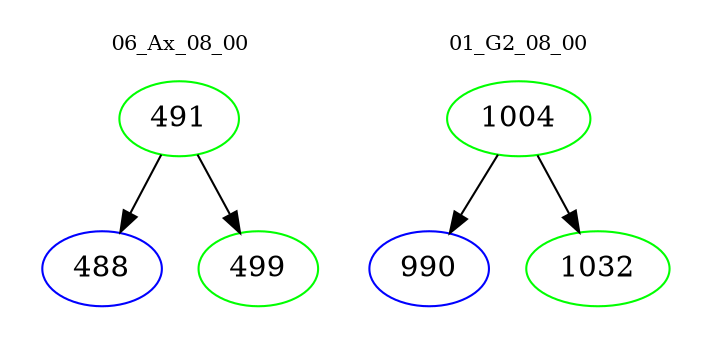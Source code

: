 digraph{
subgraph cluster_0 {
color = white
label = "06_Ax_08_00";
fontsize=10;
T0_491 [label="491", color="green"]
T0_491 -> T0_488 [color="black"]
T0_488 [label="488", color="blue"]
T0_491 -> T0_499 [color="black"]
T0_499 [label="499", color="green"]
}
subgraph cluster_1 {
color = white
label = "01_G2_08_00";
fontsize=10;
T1_1004 [label="1004", color="green"]
T1_1004 -> T1_990 [color="black"]
T1_990 [label="990", color="blue"]
T1_1004 -> T1_1032 [color="black"]
T1_1032 [label="1032", color="green"]
}
}
